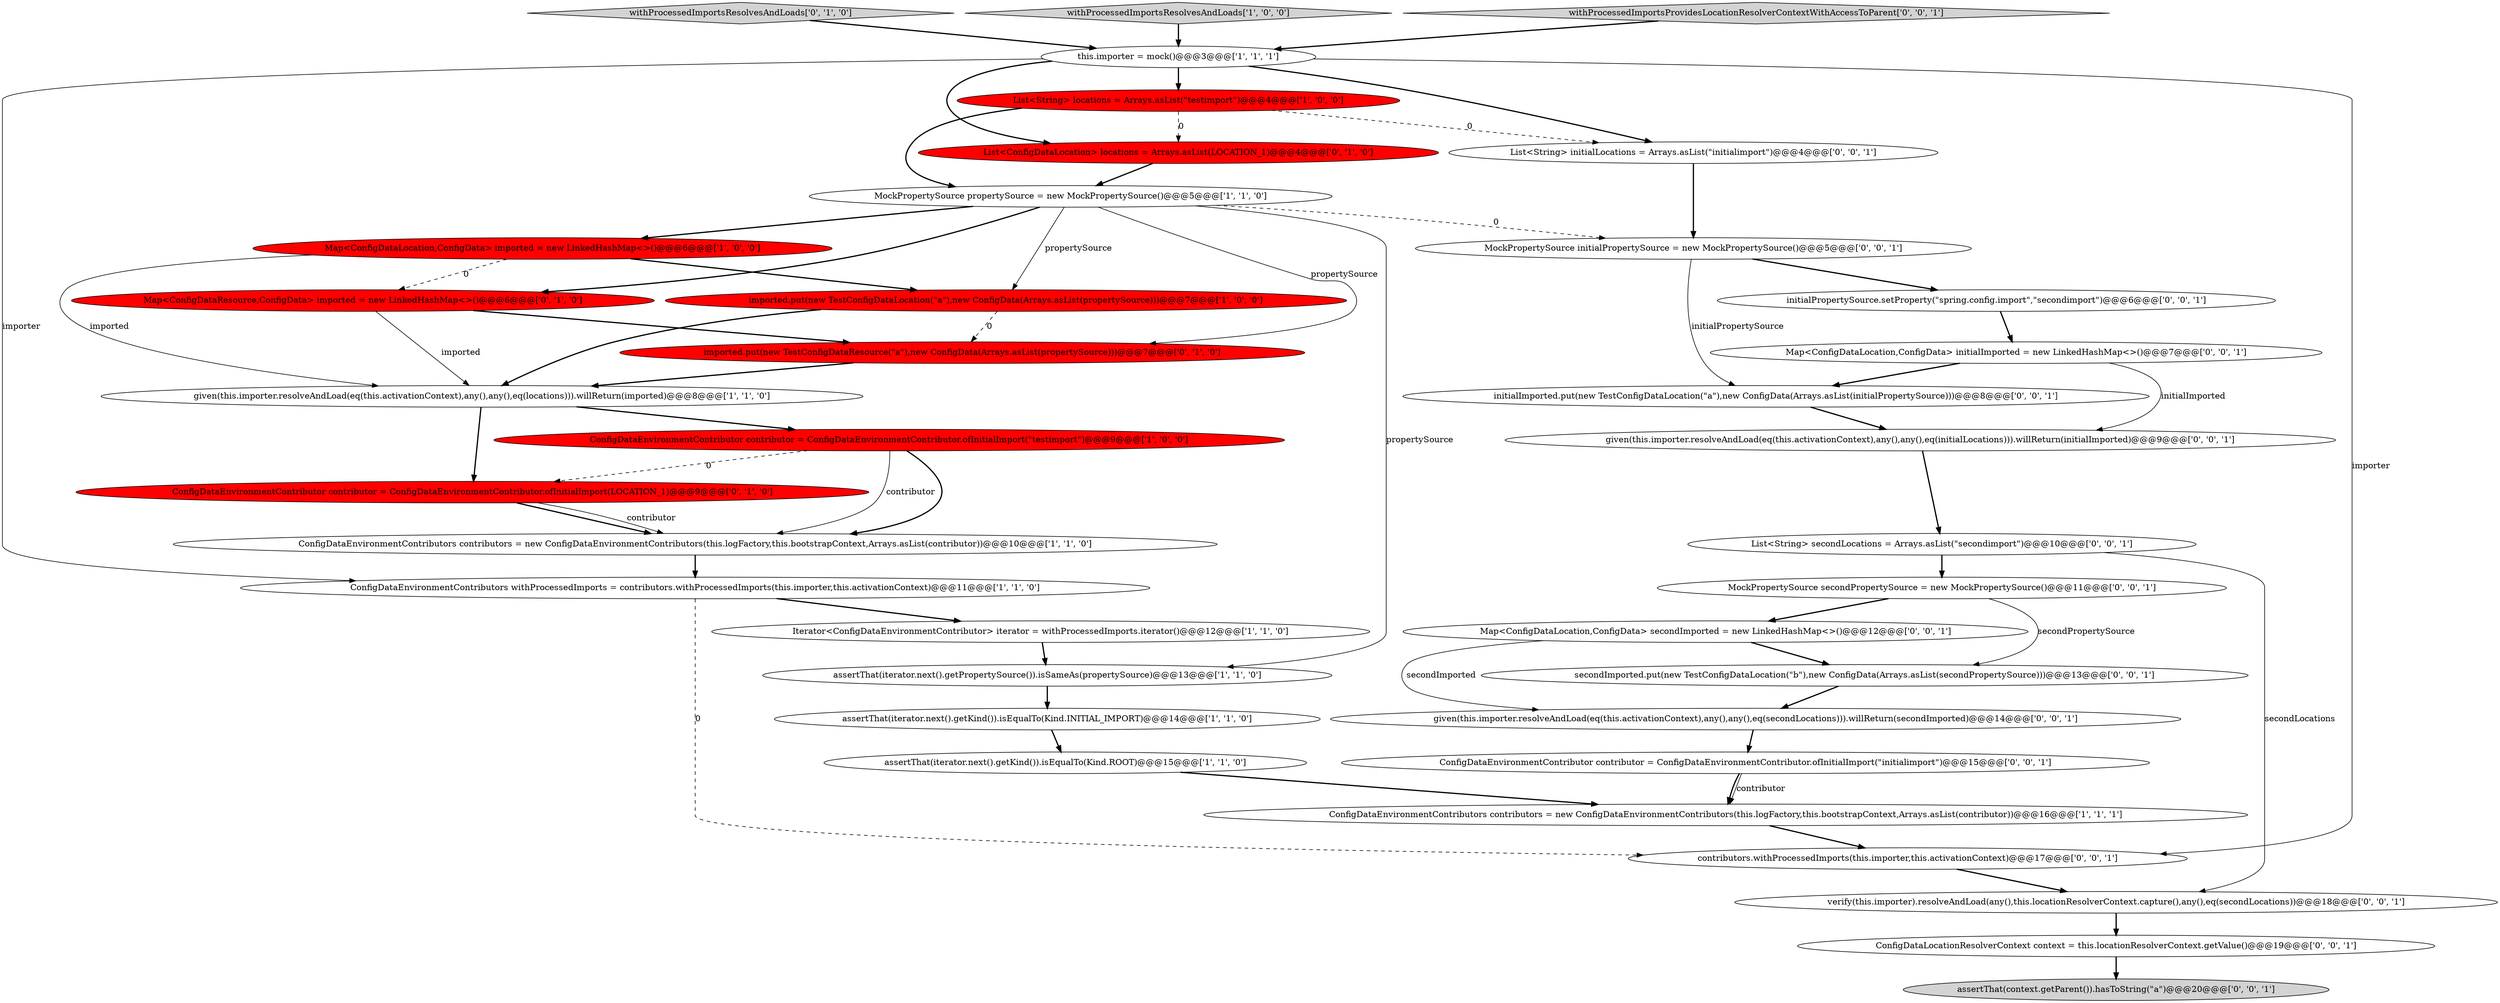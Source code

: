 digraph {
24 [style = filled, label = "Map<ConfigDataLocation,ConfigData> initialImported = new LinkedHashMap<>()@@@7@@@['0', '0', '1']", fillcolor = white, shape = ellipse image = "AAA0AAABBB3BBB"];
4 [style = filled, label = "this.importer = mock()@@@3@@@['1', '1', '1']", fillcolor = white, shape = ellipse image = "AAA0AAABBB1BBB"];
17 [style = filled, label = "withProcessedImportsResolvesAndLoads['0', '1', '0']", fillcolor = lightgray, shape = diamond image = "AAA0AAABBB2BBB"];
33 [style = filled, label = "secondImported.put(new TestConfigDataLocation(\"b\"),new ConfigData(Arrays.asList(secondPropertySource)))@@@13@@@['0', '0', '1']", fillcolor = white, shape = ellipse image = "AAA0AAABBB3BBB"];
27 [style = filled, label = "contributors.withProcessedImports(this.importer,this.activationContext)@@@17@@@['0', '0', '1']", fillcolor = white, shape = ellipse image = "AAA0AAABBB3BBB"];
5 [style = filled, label = "Iterator<ConfigDataEnvironmentContributor> iterator = withProcessedImports.iterator()@@@12@@@['1', '1', '0']", fillcolor = white, shape = ellipse image = "AAA0AAABBB1BBB"];
36 [style = filled, label = "given(this.importer.resolveAndLoad(eq(this.activationContext),any(),any(),eq(secondLocations))).willReturn(secondImported)@@@14@@@['0', '0', '1']", fillcolor = white, shape = ellipse image = "AAA0AAABBB3BBB"];
26 [style = filled, label = "Map<ConfigDataLocation,ConfigData> secondImported = new LinkedHashMap<>()@@@12@@@['0', '0', '1']", fillcolor = white, shape = ellipse image = "AAA0AAABBB3BBB"];
30 [style = filled, label = "assertThat(context.getParent()).hasToString(\"a\")@@@20@@@['0', '0', '1']", fillcolor = lightgray, shape = ellipse image = "AAA0AAABBB3BBB"];
22 [style = filled, label = "initialPropertySource.setProperty(\"spring.config.import\",\"secondimport\")@@@6@@@['0', '0', '1']", fillcolor = white, shape = ellipse image = "AAA0AAABBB3BBB"];
8 [style = filled, label = "MockPropertySource propertySource = new MockPropertySource()@@@5@@@['1', '1', '0']", fillcolor = white, shape = ellipse image = "AAA0AAABBB1BBB"];
10 [style = filled, label = "ConfigDataEnvironmentContributors contributors = new ConfigDataEnvironmentContributors(this.logFactory,this.bootstrapContext,Arrays.asList(contributor))@@@10@@@['1', '1', '0']", fillcolor = white, shape = ellipse image = "AAA0AAABBB1BBB"];
25 [style = filled, label = "given(this.importer.resolveAndLoad(eq(this.activationContext),any(),any(),eq(initialLocations))).willReturn(initialImported)@@@9@@@['0', '0', '1']", fillcolor = white, shape = ellipse image = "AAA0AAABBB3BBB"];
20 [style = filled, label = "List<String> secondLocations = Arrays.asList(\"secondimport\")@@@10@@@['0', '0', '1']", fillcolor = white, shape = ellipse image = "AAA0AAABBB3BBB"];
3 [style = filled, label = "assertThat(iterator.next().getKind()).isEqualTo(Kind.INITIAL_IMPORT)@@@14@@@['1', '1', '0']", fillcolor = white, shape = ellipse image = "AAA0AAABBB1BBB"];
1 [style = filled, label = "given(this.importer.resolveAndLoad(eq(this.activationContext),any(),any(),eq(locations))).willReturn(imported)@@@8@@@['1', '1', '0']", fillcolor = white, shape = ellipse image = "AAA0AAABBB1BBB"];
12 [style = filled, label = "Map<ConfigDataLocation,ConfigData> imported = new LinkedHashMap<>()@@@6@@@['1', '0', '0']", fillcolor = red, shape = ellipse image = "AAA1AAABBB1BBB"];
23 [style = filled, label = "verify(this.importer).resolveAndLoad(any(),this.locationResolverContext.capture(),any(),eq(secondLocations))@@@18@@@['0', '0', '1']", fillcolor = white, shape = ellipse image = "AAA0AAABBB3BBB"];
21 [style = filled, label = "initialImported.put(new TestConfigDataLocation(\"a\"),new ConfigData(Arrays.asList(initialPropertySource)))@@@8@@@['0', '0', '1']", fillcolor = white, shape = ellipse image = "AAA0AAABBB3BBB"];
19 [style = filled, label = "ConfigDataEnvironmentContributor contributor = ConfigDataEnvironmentContributor.ofInitialImport(LOCATION_1)@@@9@@@['0', '1', '0']", fillcolor = red, shape = ellipse image = "AAA1AAABBB2BBB"];
9 [style = filled, label = "ConfigDataEnvironmentContributor contributor = ConfigDataEnvironmentContributor.ofInitialImport(\"testimport\")@@@9@@@['1', '0', '0']", fillcolor = red, shape = ellipse image = "AAA1AAABBB1BBB"];
7 [style = filled, label = "assertThat(iterator.next().getPropertySource()).isSameAs(propertySource)@@@13@@@['1', '1', '0']", fillcolor = white, shape = ellipse image = "AAA0AAABBB1BBB"];
35 [style = filled, label = "MockPropertySource initialPropertySource = new MockPropertySource()@@@5@@@['0', '0', '1']", fillcolor = white, shape = ellipse image = "AAA0AAABBB3BBB"];
18 [style = filled, label = "imported.put(new TestConfigDataResource(\"a\"),new ConfigData(Arrays.asList(propertySource)))@@@7@@@['0', '1', '0']", fillcolor = red, shape = ellipse image = "AAA1AAABBB2BBB"];
34 [style = filled, label = "List<String> initialLocations = Arrays.asList(\"initialimport\")@@@4@@@['0', '0', '1']", fillcolor = white, shape = ellipse image = "AAA0AAABBB3BBB"];
11 [style = filled, label = "withProcessedImportsResolvesAndLoads['1', '0', '0']", fillcolor = lightgray, shape = diamond image = "AAA0AAABBB1BBB"];
13 [style = filled, label = "assertThat(iterator.next().getKind()).isEqualTo(Kind.ROOT)@@@15@@@['1', '1', '0']", fillcolor = white, shape = ellipse image = "AAA0AAABBB1BBB"];
31 [style = filled, label = "ConfigDataLocationResolverContext context = this.locationResolverContext.getValue()@@@19@@@['0', '0', '1']", fillcolor = white, shape = ellipse image = "AAA0AAABBB3BBB"];
15 [style = filled, label = "List<ConfigDataLocation> locations = Arrays.asList(LOCATION_1)@@@4@@@['0', '1', '0']", fillcolor = red, shape = ellipse image = "AAA1AAABBB2BBB"];
2 [style = filled, label = "ConfigDataEnvironmentContributors contributors = new ConfigDataEnvironmentContributors(this.logFactory,this.bootstrapContext,Arrays.asList(contributor))@@@16@@@['1', '1', '1']", fillcolor = white, shape = ellipse image = "AAA0AAABBB1BBB"];
0 [style = filled, label = "imported.put(new TestConfigDataLocation(\"a\"),new ConfigData(Arrays.asList(propertySource)))@@@7@@@['1', '0', '0']", fillcolor = red, shape = ellipse image = "AAA1AAABBB1BBB"];
16 [style = filled, label = "Map<ConfigDataResource,ConfigData> imported = new LinkedHashMap<>()@@@6@@@['0', '1', '0']", fillcolor = red, shape = ellipse image = "AAA1AAABBB2BBB"];
32 [style = filled, label = "ConfigDataEnvironmentContributor contributor = ConfigDataEnvironmentContributor.ofInitialImport(\"initialimport\")@@@15@@@['0', '0', '1']", fillcolor = white, shape = ellipse image = "AAA0AAABBB3BBB"];
6 [style = filled, label = "ConfigDataEnvironmentContributors withProcessedImports = contributors.withProcessedImports(this.importer,this.activationContext)@@@11@@@['1', '1', '0']", fillcolor = white, shape = ellipse image = "AAA0AAABBB1BBB"];
29 [style = filled, label = "MockPropertySource secondPropertySource = new MockPropertySource()@@@11@@@['0', '0', '1']", fillcolor = white, shape = ellipse image = "AAA0AAABBB3BBB"];
14 [style = filled, label = "List<String> locations = Arrays.asList(\"testimport\")@@@4@@@['1', '0', '0']", fillcolor = red, shape = ellipse image = "AAA1AAABBB1BBB"];
28 [style = filled, label = "withProcessedImportsProvidesLocationResolverContextWithAccessToParent['0', '0', '1']", fillcolor = lightgray, shape = diamond image = "AAA0AAABBB3BBB"];
23->31 [style = bold, label=""];
9->10 [style = solid, label="contributor"];
8->16 [style = bold, label=""];
16->1 [style = solid, label="imported"];
20->23 [style = solid, label="secondLocations"];
4->14 [style = bold, label=""];
12->1 [style = solid, label="imported"];
16->18 [style = bold, label=""];
14->34 [style = dashed, label="0"];
20->29 [style = bold, label=""];
12->16 [style = dashed, label="0"];
35->22 [style = bold, label=""];
8->7 [style = solid, label="propertySource"];
11->4 [style = bold, label=""];
4->15 [style = bold, label=""];
8->18 [style = solid, label="propertySource"];
17->4 [style = bold, label=""];
8->35 [style = dashed, label="0"];
36->32 [style = bold, label=""];
19->10 [style = bold, label=""];
9->10 [style = bold, label=""];
21->25 [style = bold, label=""];
4->27 [style = solid, label="importer"];
19->10 [style = solid, label="contributor"];
32->2 [style = solid, label="contributor"];
12->0 [style = bold, label=""];
32->2 [style = bold, label=""];
10->6 [style = bold, label=""];
14->15 [style = dashed, label="0"];
7->3 [style = bold, label=""];
1->9 [style = bold, label=""];
4->6 [style = solid, label="importer"];
29->26 [style = bold, label=""];
9->19 [style = dashed, label="0"];
24->25 [style = solid, label="initialImported"];
6->5 [style = bold, label=""];
25->20 [style = bold, label=""];
8->0 [style = solid, label="propertySource"];
26->36 [style = solid, label="secondImported"];
18->1 [style = bold, label=""];
24->21 [style = bold, label=""];
6->27 [style = dashed, label="0"];
0->1 [style = bold, label=""];
33->36 [style = bold, label=""];
31->30 [style = bold, label=""];
3->13 [style = bold, label=""];
2->27 [style = bold, label=""];
35->21 [style = solid, label="initialPropertySource"];
5->7 [style = bold, label=""];
0->18 [style = dashed, label="0"];
27->23 [style = bold, label=""];
14->8 [style = bold, label=""];
34->35 [style = bold, label=""];
22->24 [style = bold, label=""];
1->19 [style = bold, label=""];
29->33 [style = solid, label="secondPropertySource"];
26->33 [style = bold, label=""];
15->8 [style = bold, label=""];
8->12 [style = bold, label=""];
4->34 [style = bold, label=""];
28->4 [style = bold, label=""];
13->2 [style = bold, label=""];
}
